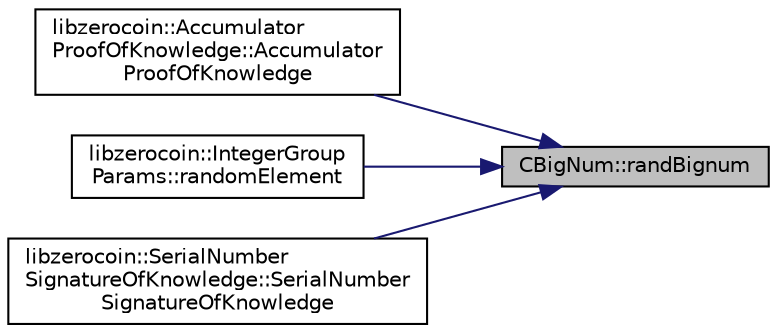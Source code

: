 digraph "CBigNum::randBignum"
{
 // LATEX_PDF_SIZE
  edge [fontname="Helvetica",fontsize="10",labelfontname="Helvetica",labelfontsize="10"];
  node [fontname="Helvetica",fontsize="10",shape=record];
  rankdir="RL";
  Node44 [label="CBigNum::randBignum",height=0.2,width=0.4,color="black", fillcolor="grey75", style="filled", fontcolor="black",tooltip=" "];
  Node44 -> Node45 [dir="back",color="midnightblue",fontsize="10",style="solid"];
  Node45 [label="libzerocoin::Accumulator\lProofOfKnowledge::Accumulator\lProofOfKnowledge",height=0.2,width=0.4,color="black", fillcolor="white", style="filled",URL="$classlibzerocoin_1_1_accumulator_proof_of_knowledge.html#acce987e79e2498918495c3a7e8873810",tooltip=" "];
  Node44 -> Node46 [dir="back",color="midnightblue",fontsize="10",style="solid"];
  Node46 [label="libzerocoin::IntegerGroup\lParams::randomElement",height=0.2,width=0.4,color="black", fillcolor="white", style="filled",URL="$classlibzerocoin_1_1_integer_group_params.html#a012079a03d0aeacc42fe005ed7c0ab62",tooltip=" "];
  Node44 -> Node47 [dir="back",color="midnightblue",fontsize="10",style="solid"];
  Node47 [label="libzerocoin::SerialNumber\lSignatureOfKnowledge::SerialNumber\lSignatureOfKnowledge",height=0.2,width=0.4,color="black", fillcolor="white", style="filled",URL="$classlibzerocoin_1_1_serial_number_signature_of_knowledge.html#adb04da379098298cad6e05c930d6483f",tooltip=" "];
}

